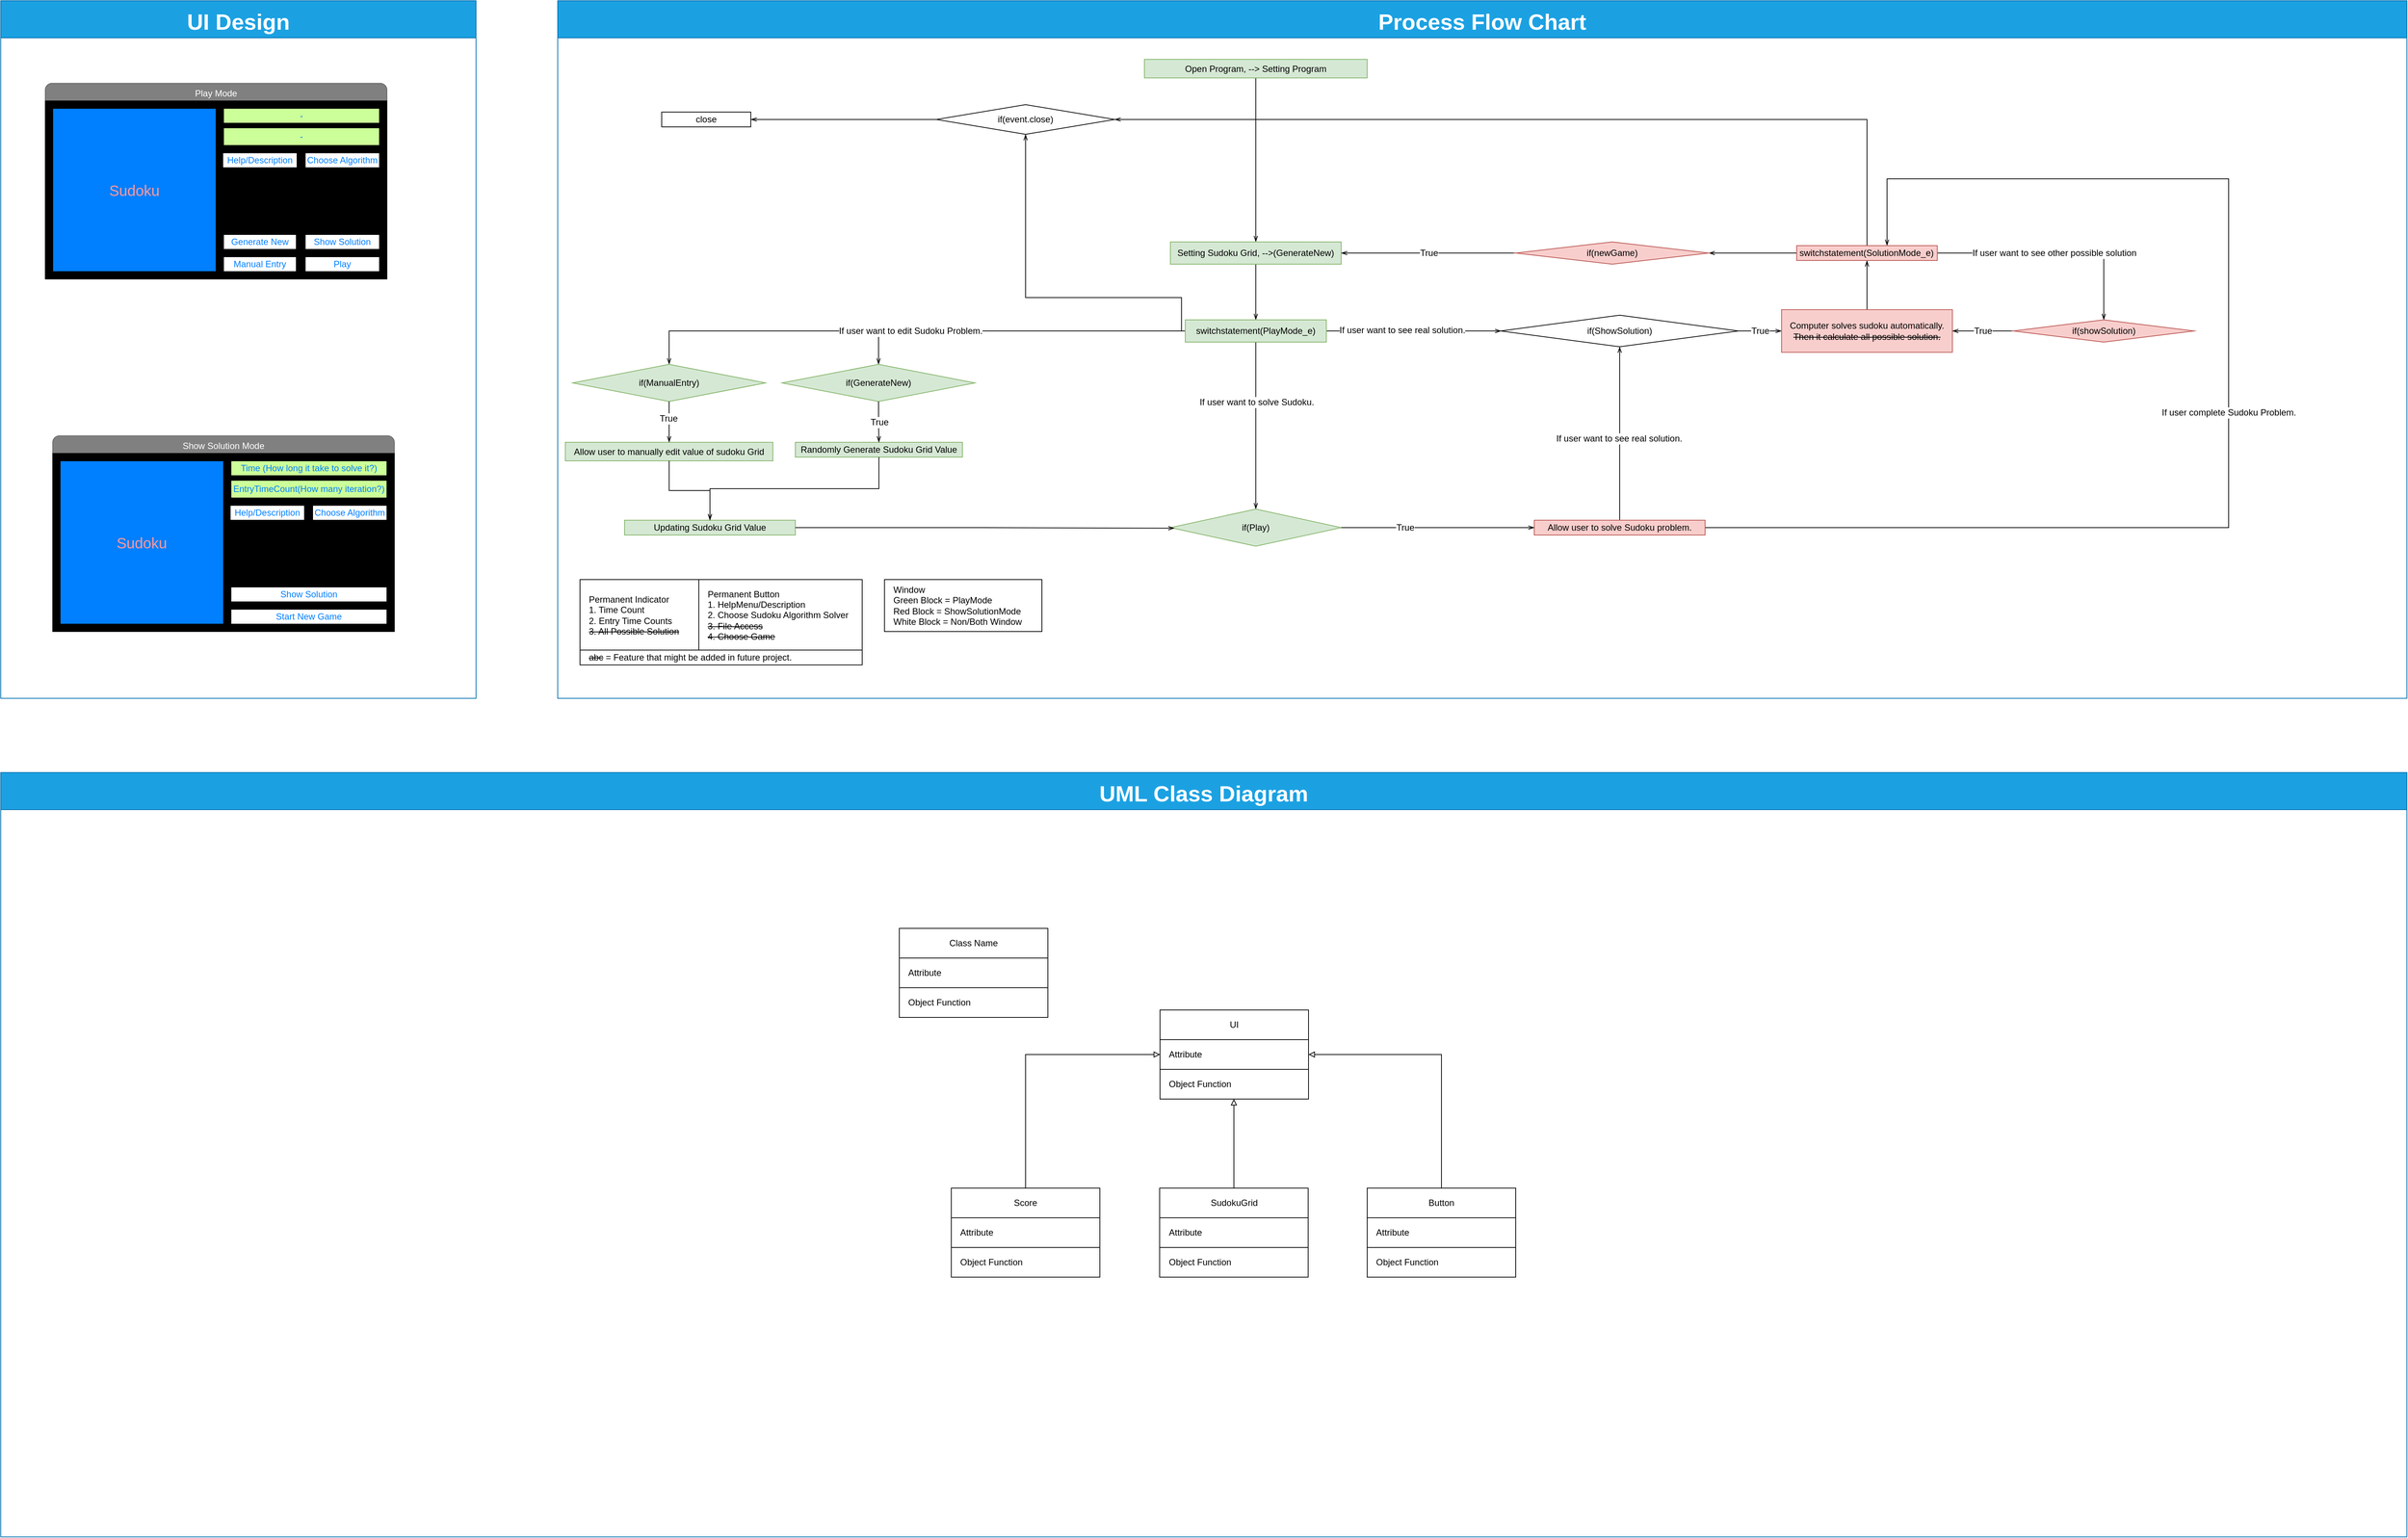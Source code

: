 <mxfile version="17.4.2" type="github">
  <diagram id="C5RBs43oDa-KdzZeNtuy" name="Page-1">
    <mxGraphModel dx="2247" dy="830" grid="1" gridSize="10" guides="1" tooltips="1" connect="1" arrows="1" fold="1" page="1" pageScale="1" pageWidth="827" pageHeight="1169" math="0" shadow="0">
      <root>
        <mxCell id="WIyWlLk6GJQsqaUBKTNV-0" />
        <mxCell id="WIyWlLk6GJQsqaUBKTNV-1" parent="WIyWlLk6GJQsqaUBKTNV-0" />
        <mxCell id="P9mcN9a8yqLOft1SeJQN-4" value="" style="group" parent="WIyWlLk6GJQsqaUBKTNV-1" vertex="1" connectable="0">
          <mxGeometry x="650" y="1730" width="200" height="120" as="geometry" />
        </mxCell>
        <mxCell id="P9mcN9a8yqLOft1SeJQN-1" value="Class Name" style="rounded=0;whiteSpace=wrap;html=1;" parent="P9mcN9a8yqLOft1SeJQN-4" vertex="1">
          <mxGeometry width="200" height="40" as="geometry" />
        </mxCell>
        <mxCell id="P9mcN9a8yqLOft1SeJQN-2" value="Attribute" style="rounded=0;whiteSpace=wrap;html=1;align=left;spacingLeft=10;" parent="P9mcN9a8yqLOft1SeJQN-4" vertex="1">
          <mxGeometry y="40" width="200" height="40" as="geometry" />
        </mxCell>
        <mxCell id="P9mcN9a8yqLOft1SeJQN-3" value="Object Function" style="rounded=0;whiteSpace=wrap;html=1;align=left;spacingLeft=10;" parent="P9mcN9a8yqLOft1SeJQN-4" vertex="1">
          <mxGeometry y="80" width="200" height="40" as="geometry" />
        </mxCell>
        <mxCell id="P9mcN9a8yqLOft1SeJQN-33" value="" style="edgeStyle=orthogonalEdgeStyle;rounded=0;orthogonalLoop=1;jettySize=auto;html=1;fontSize=12;startArrow=none;startFill=0;endArrow=openThin;endFill=0;" parent="WIyWlLk6GJQsqaUBKTNV-1" source="P9mcN9a8yqLOft1SeJQN-30" target="P9mcN9a8yqLOft1SeJQN-32" edge="1">
          <mxGeometry relative="1" as="geometry" />
        </mxCell>
        <mxCell id="P9mcN9a8yqLOft1SeJQN-43" value="" style="edgeStyle=orthogonalEdgeStyle;rounded=0;orthogonalLoop=1;jettySize=auto;html=1;fontSize=12;startArrow=none;startFill=0;endArrow=openThin;endFill=0;" parent="WIyWlLk6GJQsqaUBKTNV-1" source="P9mcN9a8yqLOft1SeJQN-32" target="P9mcN9a8yqLOft1SeJQN-42" edge="1">
          <mxGeometry relative="1" as="geometry" />
        </mxCell>
        <mxCell id="P9mcN9a8yqLOft1SeJQN-32" value="Setting Sudoku Grid, --&amp;gt;(GenerateNew)" style="whiteSpace=wrap;html=1;rounded=0;fillColor=#d5e8d4;strokeColor=#82b366;" parent="WIyWlLk6GJQsqaUBKTNV-1" vertex="1">
          <mxGeometry x="1015" y="805" width="230" height="30" as="geometry" />
        </mxCell>
        <mxCell id="P9mcN9a8yqLOft1SeJQN-45" value="" style="edgeStyle=orthogonalEdgeStyle;rounded=0;orthogonalLoop=1;jettySize=auto;html=1;fontSize=12;startArrow=none;startFill=0;endArrow=openThin;endFill=0;exitX=0;exitY=0.5;exitDx=0;exitDy=0;" parent="WIyWlLk6GJQsqaUBKTNV-1" source="P9mcN9a8yqLOft1SeJQN-42" target="P9mcN9a8yqLOft1SeJQN-44" edge="1">
          <mxGeometry relative="1" as="geometry" />
        </mxCell>
        <mxCell id="P9mcN9a8yqLOft1SeJQN-47" value="If user want to edit Sudoku Problem." style="edgeStyle=orthogonalEdgeStyle;rounded=0;orthogonalLoop=1;jettySize=auto;html=1;fontSize=12;startArrow=none;startFill=0;endArrow=openThin;endFill=0;" parent="WIyWlLk6GJQsqaUBKTNV-1" source="P9mcN9a8yqLOft1SeJQN-42" target="P9mcN9a8yqLOft1SeJQN-46" edge="1">
          <mxGeometry relative="1" as="geometry" />
        </mxCell>
        <mxCell id="P9mcN9a8yqLOft1SeJQN-59" value="" style="edgeStyle=orthogonalEdgeStyle;rounded=0;orthogonalLoop=1;jettySize=auto;html=1;fontSize=12;startArrow=none;startFill=0;endArrow=openThin;endFill=0;" parent="WIyWlLk6GJQsqaUBKTNV-1" source="P9mcN9a8yqLOft1SeJQN-42" target="P9mcN9a8yqLOft1SeJQN-58" edge="1">
          <mxGeometry relative="1" as="geometry" />
        </mxCell>
        <mxCell id="P9mcN9a8yqLOft1SeJQN-139" value="If user want to solve Sudoku." style="edgeLabel;html=1;align=center;verticalAlign=middle;resizable=0;points=[];fontSize=12;fontColor=#000000;" parent="P9mcN9a8yqLOft1SeJQN-59" vertex="1" connectable="0">
          <mxGeometry x="-0.279" y="1" relative="1" as="geometry">
            <mxPoint as="offset" />
          </mxGeometry>
        </mxCell>
        <mxCell id="P9mcN9a8yqLOft1SeJQN-67" value="" style="edgeStyle=orthogonalEdgeStyle;rounded=0;orthogonalLoop=1;jettySize=auto;html=1;fontSize=12;startArrow=none;startFill=0;endArrow=openThin;endFill=0;" parent="WIyWlLk6GJQsqaUBKTNV-1" source="P9mcN9a8yqLOft1SeJQN-42" target="P9mcN9a8yqLOft1SeJQN-66" edge="1">
          <mxGeometry relative="1" as="geometry" />
        </mxCell>
        <mxCell id="P9mcN9a8yqLOft1SeJQN-138" value="If user want to see real solution." style="edgeLabel;html=1;align=center;verticalAlign=middle;resizable=0;points=[];fontSize=12;fontColor=#000000;" parent="P9mcN9a8yqLOft1SeJQN-67" vertex="1" connectable="0">
          <mxGeometry x="-0.132" y="1" relative="1" as="geometry">
            <mxPoint as="offset" />
          </mxGeometry>
        </mxCell>
        <mxCell id="P9mcN9a8yqLOft1SeJQN-171" value="" style="edgeStyle=orthogonalEdgeStyle;rounded=0;orthogonalLoop=1;jettySize=auto;html=1;fontSize=30;fontColor=#000000;startArrow=none;startFill=0;endArrow=openThin;endFill=0;" parent="WIyWlLk6GJQsqaUBKTNV-1" source="P9mcN9a8yqLOft1SeJQN-42" target="P9mcN9a8yqLOft1SeJQN-170" edge="1">
          <mxGeometry relative="1" as="geometry">
            <Array as="points">
              <mxPoint x="1030" y="925" />
              <mxPoint x="1030" y="880" />
              <mxPoint x="820" y="880" />
            </Array>
          </mxGeometry>
        </mxCell>
        <mxCell id="P9mcN9a8yqLOft1SeJQN-42" value="switchstatement(PlayMode_e)" style="whiteSpace=wrap;html=1;rounded=0;fillColor=#d5e8d4;strokeColor=#82B366;" parent="WIyWlLk6GJQsqaUBKTNV-1" vertex="1">
          <mxGeometry x="1035" y="910" width="190" height="30" as="geometry" />
        </mxCell>
        <mxCell id="P9mcN9a8yqLOft1SeJQN-68" style="edgeStyle=orthogonalEdgeStyle;rounded=0;orthogonalLoop=1;jettySize=auto;html=1;entryX=0.5;entryY=1;entryDx=0;entryDy=0;fontSize=12;startArrow=none;startFill=0;endArrow=openThin;endFill=0;" parent="WIyWlLk6GJQsqaUBKTNV-1" source="P9mcN9a8yqLOft1SeJQN-62" target="P9mcN9a8yqLOft1SeJQN-66" edge="1">
          <mxGeometry relative="1" as="geometry" />
        </mxCell>
        <mxCell id="P9mcN9a8yqLOft1SeJQN-69" value="If user want to see real solution." style="edgeLabel;html=1;align=center;verticalAlign=middle;resizable=0;points=[];fontSize=12;" parent="P9mcN9a8yqLOft1SeJQN-68" vertex="1" connectable="0">
          <mxGeometry x="-0.053" y="1" relative="1" as="geometry">
            <mxPoint as="offset" />
          </mxGeometry>
        </mxCell>
        <mxCell id="P9mcN9a8yqLOft1SeJQN-116" value="If user complete Sudoku Problem." style="edgeStyle=orthogonalEdgeStyle;rounded=0;orthogonalLoop=1;jettySize=auto;html=1;fontSize=12;fontColor=#000000;startArrow=none;startFill=0;endArrow=openThin;endFill=0;" parent="WIyWlLk6GJQsqaUBKTNV-1" source="P9mcN9a8yqLOft1SeJQN-62" edge="1">
          <mxGeometry x="-0.003" relative="1" as="geometry">
            <mxPoint x="1980" y="810" as="targetPoint" />
            <Array as="points">
              <mxPoint x="2440" y="1190" />
              <mxPoint x="2440" y="720" />
              <mxPoint x="1980" y="720" />
            </Array>
            <mxPoint as="offset" />
          </mxGeometry>
        </mxCell>
        <mxCell id="P9mcN9a8yqLOft1SeJQN-71" value="True" style="edgeStyle=orthogonalEdgeStyle;rounded=0;orthogonalLoop=1;jettySize=auto;html=1;fontSize=12;startArrow=none;startFill=0;endArrow=openThin;endFill=0;" parent="WIyWlLk6GJQsqaUBKTNV-1" source="P9mcN9a8yqLOft1SeJQN-66" target="P9mcN9a8yqLOft1SeJQN-70" edge="1">
          <mxGeometry relative="1" as="geometry" />
        </mxCell>
        <mxCell id="P9mcN9a8yqLOft1SeJQN-66" value="if(ShowSolution)" style="rhombus;whiteSpace=wrap;html=1;rounded=0;" parent="WIyWlLk6GJQsqaUBKTNV-1" vertex="1">
          <mxGeometry x="1460" y="903.75" width="320" height="42.5" as="geometry" />
        </mxCell>
        <mxCell id="P9mcN9a8yqLOft1SeJQN-92" value="" style="edgeStyle=orthogonalEdgeStyle;rounded=0;orthogonalLoop=1;jettySize=auto;html=1;fontSize=12;fontColor=#FFFFFF;startArrow=none;startFill=0;endArrow=openThin;endFill=0;" parent="WIyWlLk6GJQsqaUBKTNV-1" source="P9mcN9a8yqLOft1SeJQN-70" target="P9mcN9a8yqLOft1SeJQN-91" edge="1">
          <mxGeometry relative="1" as="geometry" />
        </mxCell>
        <mxCell id="P9mcN9a8yqLOft1SeJQN-70" value="Computer solves sudoku automatically.&lt;br&gt;&lt;strike&gt;Then it calculate all possible solution.&lt;/strike&gt;" style="whiteSpace=wrap;html=1;rounded=0;fillColor=#f8cecc;strokeColor=#b85450;" parent="WIyWlLk6GJQsqaUBKTNV-1" vertex="1">
          <mxGeometry x="1838" y="896.25" width="230" height="57.5" as="geometry" />
        </mxCell>
        <mxCell id="P9mcN9a8yqLOft1SeJQN-94" value="" style="edgeStyle=orthogonalEdgeStyle;rounded=0;orthogonalLoop=1;jettySize=auto;html=1;fontSize=12;fontColor=#FFFFFF;startArrow=none;startFill=0;endArrow=openThin;endFill=0;" parent="WIyWlLk6GJQsqaUBKTNV-1" source="P9mcN9a8yqLOft1SeJQN-91" target="P9mcN9a8yqLOft1SeJQN-93" edge="1">
          <mxGeometry relative="1" as="geometry" />
        </mxCell>
        <mxCell id="P9mcN9a8yqLOft1SeJQN-97" value="If user want to see other possible solution" style="edgeStyle=orthogonalEdgeStyle;rounded=0;orthogonalLoop=1;jettySize=auto;html=1;fontSize=12;fontColor=#000000;startArrow=none;startFill=0;endArrow=openThin;endFill=0;" parent="WIyWlLk6GJQsqaUBKTNV-1" source="P9mcN9a8yqLOft1SeJQN-91" target="P9mcN9a8yqLOft1SeJQN-96" edge="1">
          <mxGeometry relative="1" as="geometry" />
        </mxCell>
        <mxCell id="P9mcN9a8yqLOft1SeJQN-173" style="edgeStyle=orthogonalEdgeStyle;rounded=0;orthogonalLoop=1;jettySize=auto;html=1;fontSize=30;fontColor=#000000;startArrow=none;startFill=0;endArrow=openThin;endFill=0;entryX=1;entryY=0.5;entryDx=0;entryDy=0;" parent="WIyWlLk6GJQsqaUBKTNV-1" source="P9mcN9a8yqLOft1SeJQN-91" target="P9mcN9a8yqLOft1SeJQN-170" edge="1">
          <mxGeometry relative="1" as="geometry">
            <mxPoint x="1630" y="580" as="targetPoint" />
            <Array as="points">
              <mxPoint x="1953" y="640" />
            </Array>
          </mxGeometry>
        </mxCell>
        <mxCell id="P9mcN9a8yqLOft1SeJQN-91" value="switchstatement(SolutionMode_e)" style="whiteSpace=wrap;html=1;rounded=0;fillColor=#f8cecc;strokeColor=#b85450;" parent="WIyWlLk6GJQsqaUBKTNV-1" vertex="1">
          <mxGeometry x="1858.31" y="810" width="189.38" height="20" as="geometry" />
        </mxCell>
        <mxCell id="P9mcN9a8yqLOft1SeJQN-95" value="&lt;font color=&quot;#000000&quot;&gt;&lt;span&gt;True&lt;/span&gt;&lt;/font&gt;" style="edgeStyle=orthogonalEdgeStyle;rounded=0;orthogonalLoop=1;jettySize=auto;html=1;entryX=1;entryY=0.5;entryDx=0;entryDy=0;fontSize=12;fontColor=#FFFFFF;startArrow=none;startFill=0;endArrow=openThin;endFill=0;" parent="WIyWlLk6GJQsqaUBKTNV-1" source="P9mcN9a8yqLOft1SeJQN-93" target="P9mcN9a8yqLOft1SeJQN-32" edge="1">
          <mxGeometry relative="1" as="geometry" />
        </mxCell>
        <mxCell id="P9mcN9a8yqLOft1SeJQN-98" value="True" style="edgeStyle=orthogonalEdgeStyle;rounded=0;orthogonalLoop=1;jettySize=auto;html=1;fontSize=12;fontColor=#000000;startArrow=none;startFill=0;endArrow=openThin;endFill=0;entryX=1;entryY=0.5;entryDx=0;entryDy=0;" parent="WIyWlLk6GJQsqaUBKTNV-1" source="P9mcN9a8yqLOft1SeJQN-96" target="P9mcN9a8yqLOft1SeJQN-70" edge="1">
          <mxGeometry relative="1" as="geometry">
            <mxPoint x="2221.87" y="960" as="targetPoint" />
          </mxGeometry>
        </mxCell>
        <mxCell id="P9mcN9a8yqLOft1SeJQN-96" value="if(showSolution)" style="rhombus;whiteSpace=wrap;html=1;rounded=0;fillColor=#f8cecc;strokeColor=#b85450;" parent="WIyWlLk6GJQsqaUBKTNV-1" vertex="1">
          <mxGeometry x="2150" y="910" width="243.74" height="30" as="geometry" />
        </mxCell>
        <mxCell id="P9mcN9a8yqLOft1SeJQN-141" value="" style="group" parent="WIyWlLk6GJQsqaUBKTNV-1" vertex="1" connectable="0">
          <mxGeometry x="720" y="1840" width="760" height="360" as="geometry" />
        </mxCell>
        <mxCell id="P9mcN9a8yqLOft1SeJQN-5" value="" style="group" parent="P9mcN9a8yqLOft1SeJQN-141" vertex="1" connectable="0">
          <mxGeometry x="281" width="200" height="120" as="geometry" />
        </mxCell>
        <mxCell id="P9mcN9a8yqLOft1SeJQN-6" value="UI" style="rounded=0;whiteSpace=wrap;html=1;" parent="P9mcN9a8yqLOft1SeJQN-5" vertex="1">
          <mxGeometry width="200" height="40" as="geometry" />
        </mxCell>
        <mxCell id="P9mcN9a8yqLOft1SeJQN-7" value="Attribute" style="rounded=0;whiteSpace=wrap;html=1;align=left;spacingLeft=10;" parent="P9mcN9a8yqLOft1SeJQN-5" vertex="1">
          <mxGeometry y="40" width="200" height="40" as="geometry" />
        </mxCell>
        <mxCell id="P9mcN9a8yqLOft1SeJQN-8" value="Object Function" style="rounded=0;whiteSpace=wrap;html=1;align=left;spacingLeft=10;" parent="P9mcN9a8yqLOft1SeJQN-5" vertex="1">
          <mxGeometry y="80" width="200" height="40" as="geometry" />
        </mxCell>
        <mxCell id="P9mcN9a8yqLOft1SeJQN-12" value="" style="group" parent="P9mcN9a8yqLOft1SeJQN-141" vertex="1" connectable="0">
          <mxGeometry y="240" width="200" height="120" as="geometry" />
        </mxCell>
        <mxCell id="P9mcN9a8yqLOft1SeJQN-13" value="Score" style="rounded=0;whiteSpace=wrap;html=1;" parent="P9mcN9a8yqLOft1SeJQN-12" vertex="1">
          <mxGeometry width="200" height="40" as="geometry" />
        </mxCell>
        <mxCell id="P9mcN9a8yqLOft1SeJQN-14" value="Attribute" style="rounded=0;whiteSpace=wrap;html=1;align=left;spacingLeft=10;" parent="P9mcN9a8yqLOft1SeJQN-12" vertex="1">
          <mxGeometry y="40" width="200" height="40" as="geometry" />
        </mxCell>
        <mxCell id="P9mcN9a8yqLOft1SeJQN-15" value="Object Function" style="rounded=0;whiteSpace=wrap;html=1;align=left;spacingLeft=10;" parent="P9mcN9a8yqLOft1SeJQN-12" vertex="1">
          <mxGeometry y="80" width="200" height="40" as="geometry" />
        </mxCell>
        <mxCell id="P9mcN9a8yqLOft1SeJQN-17" value="" style="group" parent="P9mcN9a8yqLOft1SeJQN-141" vertex="1" connectable="0">
          <mxGeometry x="560" y="240" width="200" height="120" as="geometry" />
        </mxCell>
        <mxCell id="P9mcN9a8yqLOft1SeJQN-18" value="Button" style="rounded=0;whiteSpace=wrap;html=1;" parent="P9mcN9a8yqLOft1SeJQN-17" vertex="1">
          <mxGeometry width="200" height="40" as="geometry" />
        </mxCell>
        <mxCell id="P9mcN9a8yqLOft1SeJQN-19" value="Attribute" style="rounded=0;whiteSpace=wrap;html=1;align=left;spacingLeft=10;" parent="P9mcN9a8yqLOft1SeJQN-17" vertex="1">
          <mxGeometry y="40" width="200" height="40" as="geometry" />
        </mxCell>
        <mxCell id="P9mcN9a8yqLOft1SeJQN-20" value="Object Function" style="rounded=0;whiteSpace=wrap;html=1;align=left;spacingLeft=10;" parent="P9mcN9a8yqLOft1SeJQN-17" vertex="1">
          <mxGeometry y="80" width="200" height="40" as="geometry" />
        </mxCell>
        <mxCell id="P9mcN9a8yqLOft1SeJQN-21" value="" style="group" parent="P9mcN9a8yqLOft1SeJQN-141" vertex="1" connectable="0">
          <mxGeometry x="280.5" y="240" width="200" height="120" as="geometry" />
        </mxCell>
        <mxCell id="P9mcN9a8yqLOft1SeJQN-22" value="SudokuGrid" style="rounded=0;whiteSpace=wrap;html=1;" parent="P9mcN9a8yqLOft1SeJQN-21" vertex="1">
          <mxGeometry width="200" height="40" as="geometry" />
        </mxCell>
        <mxCell id="P9mcN9a8yqLOft1SeJQN-23" value="Attribute" style="rounded=0;whiteSpace=wrap;html=1;align=left;spacingLeft=10;" parent="P9mcN9a8yqLOft1SeJQN-21" vertex="1">
          <mxGeometry y="40" width="200" height="40" as="geometry" />
        </mxCell>
        <mxCell id="P9mcN9a8yqLOft1SeJQN-24" value="Object Function" style="rounded=0;whiteSpace=wrap;html=1;align=left;spacingLeft=10;" parent="P9mcN9a8yqLOft1SeJQN-21" vertex="1">
          <mxGeometry y="80" width="200" height="40" as="geometry" />
        </mxCell>
        <mxCell id="P9mcN9a8yqLOft1SeJQN-26" style="edgeStyle=orthogonalEdgeStyle;rounded=0;orthogonalLoop=1;jettySize=auto;html=1;fontSize=20;startArrow=block;startFill=0;endArrow=none;endFill=0;" parent="P9mcN9a8yqLOft1SeJQN-141" source="P9mcN9a8yqLOft1SeJQN-7" target="P9mcN9a8yqLOft1SeJQN-13" edge="1">
          <mxGeometry relative="1" as="geometry" />
        </mxCell>
        <mxCell id="P9mcN9a8yqLOft1SeJQN-27" style="edgeStyle=orthogonalEdgeStyle;rounded=0;orthogonalLoop=1;jettySize=auto;html=1;fontSize=20;startArrow=none;startFill=0;endArrow=block;endFill=0;" parent="P9mcN9a8yqLOft1SeJQN-141" source="P9mcN9a8yqLOft1SeJQN-22" edge="1">
          <mxGeometry relative="1" as="geometry">
            <mxPoint x="380.5" y="120" as="targetPoint" />
          </mxGeometry>
        </mxCell>
        <mxCell id="P9mcN9a8yqLOft1SeJQN-28" style="edgeStyle=orthogonalEdgeStyle;rounded=0;orthogonalLoop=1;jettySize=auto;html=1;entryX=1;entryY=0.5;entryDx=0;entryDy=0;fontSize=20;startArrow=none;startFill=0;endArrow=block;endFill=0;exitX=0.5;exitY=0;exitDx=0;exitDy=0;" parent="P9mcN9a8yqLOft1SeJQN-141" source="P9mcN9a8yqLOft1SeJQN-18" target="P9mcN9a8yqLOft1SeJQN-7" edge="1">
          <mxGeometry relative="1" as="geometry" />
        </mxCell>
        <mxCell id="P9mcN9a8yqLOft1SeJQN-144" value="Process Flow Chart" style="swimlane;fontSize=30;fontColor=#ffffff;strokeColor=#006EAF;fillColor=#1ba1e2;startSize=50;" parent="WIyWlLk6GJQsqaUBKTNV-1" vertex="1">
          <mxGeometry x="190" y="480" width="2490" height="940" as="geometry" />
        </mxCell>
        <mxCell id="P9mcN9a8yqLOft1SeJQN-135" value="" style="group" parent="P9mcN9a8yqLOft1SeJQN-144" vertex="1" connectable="0">
          <mxGeometry x="30" y="780" width="380" height="115" as="geometry" />
        </mxCell>
        <mxCell id="P9mcN9a8yqLOft1SeJQN-133" value="" style="group" parent="P9mcN9a8yqLOft1SeJQN-135" vertex="1" connectable="0">
          <mxGeometry width="380" height="95" as="geometry" />
        </mxCell>
        <mxCell id="P9mcN9a8yqLOft1SeJQN-115" value="&lt;span style=&quot;white-space: pre&quot;&gt;Permanent Button&lt;br&gt;1. HelpMenu/Description&lt;br&gt;2. Choose Sudoku Algorithm Solver&lt;br&gt;&lt;strike&gt;3. File Access&lt;br/&gt;4. Choose Game&lt;/strike&gt;&lt;br&gt;&lt;/span&gt;" style="rounded=0;whiteSpace=wrap;html=1;fontSize=12;fontColor=#000000;fillColor=#FFFFFF;align=left;spacingLeft=10;" parent="P9mcN9a8yqLOft1SeJQN-133" vertex="1">
          <mxGeometry x="160" width="220" height="95" as="geometry" />
        </mxCell>
        <mxCell id="P9mcN9a8yqLOft1SeJQN-117" value="&lt;span style=&quot;white-space: pre&quot;&gt;Permanent Indicator&lt;br&gt;1. Time Count&lt;br&gt;2. Entry Time Counts&lt;br&gt;&lt;strike&gt;3. All Possible Solution&lt;/strike&gt;&lt;br&gt;&lt;/span&gt;" style="rounded=0;whiteSpace=wrap;html=1;fontSize=12;fontColor=#000000;fillColor=#FFFFFF;align=left;spacingLeft=10;" parent="P9mcN9a8yqLOft1SeJQN-133" vertex="1">
          <mxGeometry width="160" height="95" as="geometry" />
        </mxCell>
        <mxCell id="P9mcN9a8yqLOft1SeJQN-134" value="&lt;strike&gt;abc&lt;/strike&gt;&amp;nbsp;= Feature that might be added in future project." style="rounded=0;whiteSpace=wrap;html=1;fontSize=12;fontColor=#000000;fillColor=#FFFFFF;align=left;spacingLeft=10;" parent="P9mcN9a8yqLOft1SeJQN-135" vertex="1">
          <mxGeometry y="95" width="380" height="20" as="geometry" />
        </mxCell>
        <mxCell id="P9mcN9a8yqLOft1SeJQN-93" value="if(newGame)" style="rhombus;whiteSpace=wrap;html=1;rounded=0;fillColor=#f8cecc;strokeColor=#b85450;" parent="P9mcN9a8yqLOft1SeJQN-144" vertex="1">
          <mxGeometry x="1290" y="325" width="260" height="30" as="geometry" />
        </mxCell>
        <mxCell id="P9mcN9a8yqLOft1SeJQN-136" value="&lt;span style=&quot;white-space: pre&quot;&gt;Window&lt;/span&gt;&lt;br&gt;Green Block = PlayMode&lt;br&gt;Red Block = ShowSolutionMode&lt;br&gt;White Block = Non/Both Window" style="rounded=0;whiteSpace=wrap;html=1;fontSize=12;fontColor=#000000;fillColor=#FFFFFF;align=left;spacingLeft=10;" parent="P9mcN9a8yqLOft1SeJQN-144" vertex="1">
          <mxGeometry x="440" y="780" width="212" height="70" as="geometry" />
        </mxCell>
        <mxCell id="P9mcN9a8yqLOft1SeJQN-170" value="if(event.close)" style="rhombus;whiteSpace=wrap;html=1;rounded=0;" parent="P9mcN9a8yqLOft1SeJQN-144" vertex="1">
          <mxGeometry x="510" y="140" width="240" height="40" as="geometry" />
        </mxCell>
        <mxCell id="P9mcN9a8yqLOft1SeJQN-44" value="if(GenerateNew)" style="rhombus;whiteSpace=wrap;html=1;rounded=0;fillColor=#d5e8d4;strokeColor=#82b366;" parent="P9mcN9a8yqLOft1SeJQN-144" vertex="1">
          <mxGeometry x="302" y="490" width="260" height="50" as="geometry" />
        </mxCell>
        <mxCell id="P9mcN9a8yqLOft1SeJQN-54" value="Updating Sudoku Grid Value" style="whiteSpace=wrap;html=1;rounded=0;fillColor=#d5e8d4;strokeColor=#82b366;" parent="P9mcN9a8yqLOft1SeJQN-144" vertex="1">
          <mxGeometry x="90" y="700" width="230" height="20" as="geometry" />
        </mxCell>
        <mxCell id="P9mcN9a8yqLOft1SeJQN-46" value="if(ManualEntry)" style="rhombus;whiteSpace=wrap;html=1;rounded=0;fillColor=#d5e8d4;strokeColor=#82b366;" parent="P9mcN9a8yqLOft1SeJQN-144" vertex="1">
          <mxGeometry x="20" y="490" width="260" height="50" as="geometry" />
        </mxCell>
        <mxCell id="P9mcN9a8yqLOft1SeJQN-52" value="Allow user to manually edit value of sudoku Grid" style="whiteSpace=wrap;html=1;rounded=0;fillColor=#d5e8d4;strokeColor=#82b366;" parent="P9mcN9a8yqLOft1SeJQN-144" vertex="1">
          <mxGeometry x="10.25" y="595" width="279.5" height="25" as="geometry" />
        </mxCell>
        <mxCell id="P9mcN9a8yqLOft1SeJQN-53" value="" style="edgeStyle=orthogonalEdgeStyle;rounded=0;orthogonalLoop=1;jettySize=auto;html=1;fontSize=12;startArrow=none;startFill=0;endArrow=openThin;endFill=0;" parent="P9mcN9a8yqLOft1SeJQN-144" source="P9mcN9a8yqLOft1SeJQN-46" target="P9mcN9a8yqLOft1SeJQN-52" edge="1">
          <mxGeometry relative="1" as="geometry" />
        </mxCell>
        <mxCell id="P9mcN9a8yqLOft1SeJQN-64" value="True" style="edgeLabel;html=1;align=center;verticalAlign=middle;resizable=0;points=[];fontSize=12;" parent="P9mcN9a8yqLOft1SeJQN-53" vertex="1" connectable="0">
          <mxGeometry x="-0.185" y="-1" relative="1" as="geometry">
            <mxPoint as="offset" />
          </mxGeometry>
        </mxCell>
        <mxCell id="P9mcN9a8yqLOft1SeJQN-55" value="" style="edgeStyle=orthogonalEdgeStyle;rounded=0;orthogonalLoop=1;jettySize=auto;html=1;fontSize=12;startArrow=none;startFill=0;endArrow=openThin;endFill=0;" parent="P9mcN9a8yqLOft1SeJQN-144" source="P9mcN9a8yqLOft1SeJQN-52" target="P9mcN9a8yqLOft1SeJQN-54" edge="1">
          <mxGeometry relative="1" as="geometry" />
        </mxCell>
        <mxCell id="P9mcN9a8yqLOft1SeJQN-50" value="Randomly Generate Sudoku Grid Value" style="whiteSpace=wrap;html=1;rounded=0;fillColor=#d5e8d4;strokeColor=#82b366;" parent="P9mcN9a8yqLOft1SeJQN-144" vertex="1">
          <mxGeometry x="320" y="595" width="225" height="20" as="geometry" />
        </mxCell>
        <mxCell id="P9mcN9a8yqLOft1SeJQN-51" value="True" style="edgeStyle=orthogonalEdgeStyle;rounded=0;orthogonalLoop=1;jettySize=auto;html=1;fontSize=12;startArrow=none;startFill=0;endArrow=openThin;endFill=0;" parent="P9mcN9a8yqLOft1SeJQN-144" source="P9mcN9a8yqLOft1SeJQN-44" target="P9mcN9a8yqLOft1SeJQN-50" edge="1">
          <mxGeometry relative="1" as="geometry" />
        </mxCell>
        <mxCell id="P9mcN9a8yqLOft1SeJQN-57" style="edgeStyle=orthogonalEdgeStyle;rounded=0;orthogonalLoop=1;jettySize=auto;html=1;entryX=0.5;entryY=0;entryDx=0;entryDy=0;fontSize=12;startArrow=none;startFill=0;endArrow=openThin;endFill=0;" parent="P9mcN9a8yqLOft1SeJQN-144" source="P9mcN9a8yqLOft1SeJQN-50" target="P9mcN9a8yqLOft1SeJQN-54" edge="1">
          <mxGeometry relative="1" as="geometry" />
        </mxCell>
        <mxCell id="P9mcN9a8yqLOft1SeJQN-30" value="Open Program, --&amp;gt; Setting Program" style="rounded=0;whiteSpace=wrap;html=1;fontSize=12;fillColor=#d5e8d4;strokeColor=#82b366;" parent="P9mcN9a8yqLOft1SeJQN-144" vertex="1">
          <mxGeometry x="790" y="79" width="300" height="25" as="geometry" />
        </mxCell>
        <mxCell id="P9mcN9a8yqLOft1SeJQN-175" value="close" style="whiteSpace=wrap;html=1;rounded=0;" parent="P9mcN9a8yqLOft1SeJQN-144" vertex="1">
          <mxGeometry x="140" y="150" width="120" height="20" as="geometry" />
        </mxCell>
        <mxCell id="P9mcN9a8yqLOft1SeJQN-176" value="" style="edgeStyle=orthogonalEdgeStyle;rounded=0;orthogonalLoop=1;jettySize=auto;html=1;fontSize=30;fontColor=#000000;startArrow=none;startFill=0;endArrow=openThin;endFill=0;" parent="P9mcN9a8yqLOft1SeJQN-144" source="P9mcN9a8yqLOft1SeJQN-170" target="P9mcN9a8yqLOft1SeJQN-175" edge="1">
          <mxGeometry relative="1" as="geometry" />
        </mxCell>
        <mxCell id="P9mcN9a8yqLOft1SeJQN-58" value="if(Play)" style="rhombus;whiteSpace=wrap;html=1;rounded=0;fillColor=#d5e8d4;strokeColor=#82b366;" parent="P9mcN9a8yqLOft1SeJQN-144" vertex="1">
          <mxGeometry x="825" y="685" width="230" height="50" as="geometry" />
        </mxCell>
        <mxCell id="P9mcN9a8yqLOft1SeJQN-60" style="edgeStyle=orthogonalEdgeStyle;rounded=0;orthogonalLoop=1;jettySize=auto;html=1;entryX=0.023;entryY=0.516;entryDx=0;entryDy=0;entryPerimeter=0;fontSize=12;startArrow=none;startFill=0;endArrow=openThin;endFill=0;" parent="P9mcN9a8yqLOft1SeJQN-144" source="P9mcN9a8yqLOft1SeJQN-54" target="P9mcN9a8yqLOft1SeJQN-58" edge="1">
          <mxGeometry relative="1" as="geometry" />
        </mxCell>
        <mxCell id="P9mcN9a8yqLOft1SeJQN-62" value="&lt;span&gt;Allow user to solve Sudoku problem.&lt;/span&gt;" style="whiteSpace=wrap;html=1;rounded=0;fillColor=#f8cecc;strokeColor=#b85450;" parent="P9mcN9a8yqLOft1SeJQN-144" vertex="1">
          <mxGeometry x="1315" y="700" width="230" height="20" as="geometry" />
        </mxCell>
        <mxCell id="P9mcN9a8yqLOft1SeJQN-63" value="" style="edgeStyle=orthogonalEdgeStyle;rounded=0;orthogonalLoop=1;jettySize=auto;html=1;fontSize=12;startArrow=none;startFill=0;endArrow=openThin;endFill=0;" parent="P9mcN9a8yqLOft1SeJQN-144" source="P9mcN9a8yqLOft1SeJQN-58" target="P9mcN9a8yqLOft1SeJQN-62" edge="1">
          <mxGeometry relative="1" as="geometry" />
        </mxCell>
        <mxCell id="P9mcN9a8yqLOft1SeJQN-65" value="True" style="edgeLabel;html=1;align=center;verticalAlign=middle;resizable=0;points=[];fontSize=12;" parent="P9mcN9a8yqLOft1SeJQN-63" vertex="1" connectable="0">
          <mxGeometry x="-0.339" relative="1" as="geometry">
            <mxPoint as="offset" />
          </mxGeometry>
        </mxCell>
        <mxCell id="P9mcN9a8yqLOft1SeJQN-186" value="UI Design" style="swimlane;fontSize=30;fontColor=#ffffff;strokeColor=#006EAF;fillColor=#1ba1e2;startSize=50;" parent="WIyWlLk6GJQsqaUBKTNV-1" vertex="1">
          <mxGeometry x="-560" y="480" width="640" height="940" as="geometry" />
        </mxCell>
        <mxCell id="P9mcN9a8yqLOft1SeJQN-75" value="" style="group" parent="P9mcN9a8yqLOft1SeJQN-186" vertex="1" connectable="0">
          <mxGeometry x="60" y="135" width="460" height="240" as="geometry" />
        </mxCell>
        <mxCell id="P9mcN9a8yqLOft1SeJQN-76" value="Play Mode" style="rounded=1;whiteSpace=wrap;html=1;fontSize=12;fillColor=#808080;fontColor=#FFFFFF;strokeColor=#666666;verticalAlign=top;" parent="P9mcN9a8yqLOft1SeJQN-75" vertex="1">
          <mxGeometry y="-23.75" width="460" height="60" as="geometry" />
        </mxCell>
        <mxCell id="P9mcN9a8yqLOft1SeJQN-77" value="" style="rounded=0;whiteSpace=wrap;html=1;fillColor=#000000;" parent="P9mcN9a8yqLOft1SeJQN-75" vertex="1">
          <mxGeometry width="460" height="240" as="geometry" />
        </mxCell>
        <mxCell id="P9mcN9a8yqLOft1SeJQN-78" value="Sudoku" style="whiteSpace=wrap;html=1;aspect=fixed;fillColor=#007FFF;fontColor=#FF9999;fontSize=20;" parent="P9mcN9a8yqLOft1SeJQN-75" vertex="1">
          <mxGeometry x="10" y="10" width="220" height="220" as="geometry" />
        </mxCell>
        <mxCell id="P9mcN9a8yqLOft1SeJQN-79" value="Manual Entry" style="rounded=0;whiteSpace=wrap;html=1;fontColor=#007FFF;fillColor=#FFFFFF;" parent="P9mcN9a8yqLOft1SeJQN-75" vertex="1">
          <mxGeometry x="240" y="210" width="98" height="20" as="geometry" />
        </mxCell>
        <mxCell id="P9mcN9a8yqLOft1SeJQN-80" value="Play" style="rounded=0;whiteSpace=wrap;html=1;fontColor=#007FFF;fillColor=#FFFFFF;" parent="P9mcN9a8yqLOft1SeJQN-75" vertex="1">
          <mxGeometry x="350" y="210" width="100" height="20" as="geometry" />
        </mxCell>
        <mxCell id="P9mcN9a8yqLOft1SeJQN-81" value="-" style="rounded=0;whiteSpace=wrap;html=1;fontSize=12;fontColor=#007FFF;fillColor=#CCFF99;" parent="P9mcN9a8yqLOft1SeJQN-75" vertex="1">
          <mxGeometry x="240" y="10" width="210" height="20" as="geometry" />
        </mxCell>
        <mxCell id="P9mcN9a8yqLOft1SeJQN-82" value="Generate New" style="rounded=0;whiteSpace=wrap;html=1;fontColor=#007FFF;fillColor=#FFFFFF;" parent="P9mcN9a8yqLOft1SeJQN-75" vertex="1">
          <mxGeometry x="240" y="180" width="98" height="20" as="geometry" />
        </mxCell>
        <mxCell id="P9mcN9a8yqLOft1SeJQN-83" value="Show Solution" style="rounded=0;whiteSpace=wrap;html=1;fontColor=#007FFF;fillColor=#FFFFFF;" parent="P9mcN9a8yqLOft1SeJQN-75" vertex="1">
          <mxGeometry x="350" y="180" width="100" height="20" as="geometry" />
        </mxCell>
        <mxCell id="P9mcN9a8yqLOft1SeJQN-84" value="-" style="rounded=0;whiteSpace=wrap;html=1;fontSize=12;fontColor=#007FFF;fillColor=#CCFF99;" parent="P9mcN9a8yqLOft1SeJQN-75" vertex="1">
          <mxGeometry x="240" y="36.25" width="210" height="23.75" as="geometry" />
        </mxCell>
        <mxCell id="P9mcN9a8yqLOft1SeJQN-118" value="Help/Description" style="rounded=0;whiteSpace=wrap;html=1;fontColor=#007FFF;fillColor=#FFFFFF;" parent="P9mcN9a8yqLOft1SeJQN-75" vertex="1">
          <mxGeometry x="239" y="70" width="100" height="20" as="geometry" />
        </mxCell>
        <mxCell id="P9mcN9a8yqLOft1SeJQN-119" value="Choose Algorithm" style="rounded=0;whiteSpace=wrap;html=1;fontColor=#007FFF;fillColor=#FFFFFF;" parent="P9mcN9a8yqLOft1SeJQN-75" vertex="1">
          <mxGeometry x="350" y="70" width="100" height="20" as="geometry" />
        </mxCell>
        <mxCell id="P9mcN9a8yqLOft1SeJQN-121" value="" style="group" parent="P9mcN9a8yqLOft1SeJQN-186" vertex="1" connectable="0">
          <mxGeometry x="70" y="610" width="460" height="240" as="geometry" />
        </mxCell>
        <mxCell id="P9mcN9a8yqLOft1SeJQN-122" value="Show Solution Mode" style="rounded=1;whiteSpace=wrap;html=1;fontSize=12;fillColor=#808080;fontColor=#FFFFFF;strokeColor=#666666;verticalAlign=top;" parent="P9mcN9a8yqLOft1SeJQN-121" vertex="1">
          <mxGeometry y="-23.75" width="460" height="60" as="geometry" />
        </mxCell>
        <mxCell id="P9mcN9a8yqLOft1SeJQN-123" value="" style="rounded=0;whiteSpace=wrap;html=1;fillColor=#000000;" parent="P9mcN9a8yqLOft1SeJQN-121" vertex="1">
          <mxGeometry width="460" height="240" as="geometry" />
        </mxCell>
        <mxCell id="P9mcN9a8yqLOft1SeJQN-124" value="Sudoku" style="whiteSpace=wrap;html=1;aspect=fixed;fillColor=#007FFF;fontColor=#FF9999;fontSize=20;" parent="P9mcN9a8yqLOft1SeJQN-121" vertex="1">
          <mxGeometry x="10" y="10" width="220" height="220" as="geometry" />
        </mxCell>
        <mxCell id="P9mcN9a8yqLOft1SeJQN-126" value="Start New Game" style="rounded=0;whiteSpace=wrap;html=1;fontColor=#007FFF;fillColor=#FFFFFF;" parent="P9mcN9a8yqLOft1SeJQN-121" vertex="1">
          <mxGeometry x="240" y="210" width="210" height="20" as="geometry" />
        </mxCell>
        <mxCell id="P9mcN9a8yqLOft1SeJQN-127" value="Time (How long it take to solve it?)" style="rounded=0;whiteSpace=wrap;html=1;fontSize=12;fontColor=#007FFF;fillColor=#CCFF99;" parent="P9mcN9a8yqLOft1SeJQN-121" vertex="1">
          <mxGeometry x="240" y="10" width="210" height="20" as="geometry" />
        </mxCell>
        <mxCell id="P9mcN9a8yqLOft1SeJQN-129" value="Show Solution" style="rounded=0;whiteSpace=wrap;html=1;fontColor=#007FFF;fillColor=#FFFFFF;" parent="P9mcN9a8yqLOft1SeJQN-121" vertex="1">
          <mxGeometry x="240" y="180" width="210" height="20" as="geometry" />
        </mxCell>
        <mxCell id="P9mcN9a8yqLOft1SeJQN-130" value="EntryTimeCount(How many iteration?)" style="rounded=0;whiteSpace=wrap;html=1;fontSize=12;fontColor=#007FFF;fillColor=#CCFF99;" parent="P9mcN9a8yqLOft1SeJQN-121" vertex="1">
          <mxGeometry x="240" y="36.25" width="210" height="23.75" as="geometry" />
        </mxCell>
        <mxCell id="P9mcN9a8yqLOft1SeJQN-131" value="Help/Description" style="rounded=0;whiteSpace=wrap;html=1;fontColor=#007FFF;fillColor=#FFFFFF;" parent="P9mcN9a8yqLOft1SeJQN-121" vertex="1">
          <mxGeometry x="239" y="70" width="100" height="20" as="geometry" />
        </mxCell>
        <mxCell id="P9mcN9a8yqLOft1SeJQN-132" value="Choose Algorithm" style="rounded=0;whiteSpace=wrap;html=1;fontColor=#007FFF;fillColor=#FFFFFF;" parent="P9mcN9a8yqLOft1SeJQN-121" vertex="1">
          <mxGeometry x="350" y="70" width="100" height="20" as="geometry" />
        </mxCell>
        <mxCell id="P9mcN9a8yqLOft1SeJQN-187" value="UML Class Diagram" style="swimlane;fontSize=30;fontColor=#ffffff;strokeColor=#006EAF;fillColor=#1ba1e2;startSize=50;" parent="WIyWlLk6GJQsqaUBKTNV-1" vertex="1">
          <mxGeometry x="-560" y="1520" width="3240" height="1030" as="geometry" />
        </mxCell>
      </root>
    </mxGraphModel>
  </diagram>
</mxfile>
